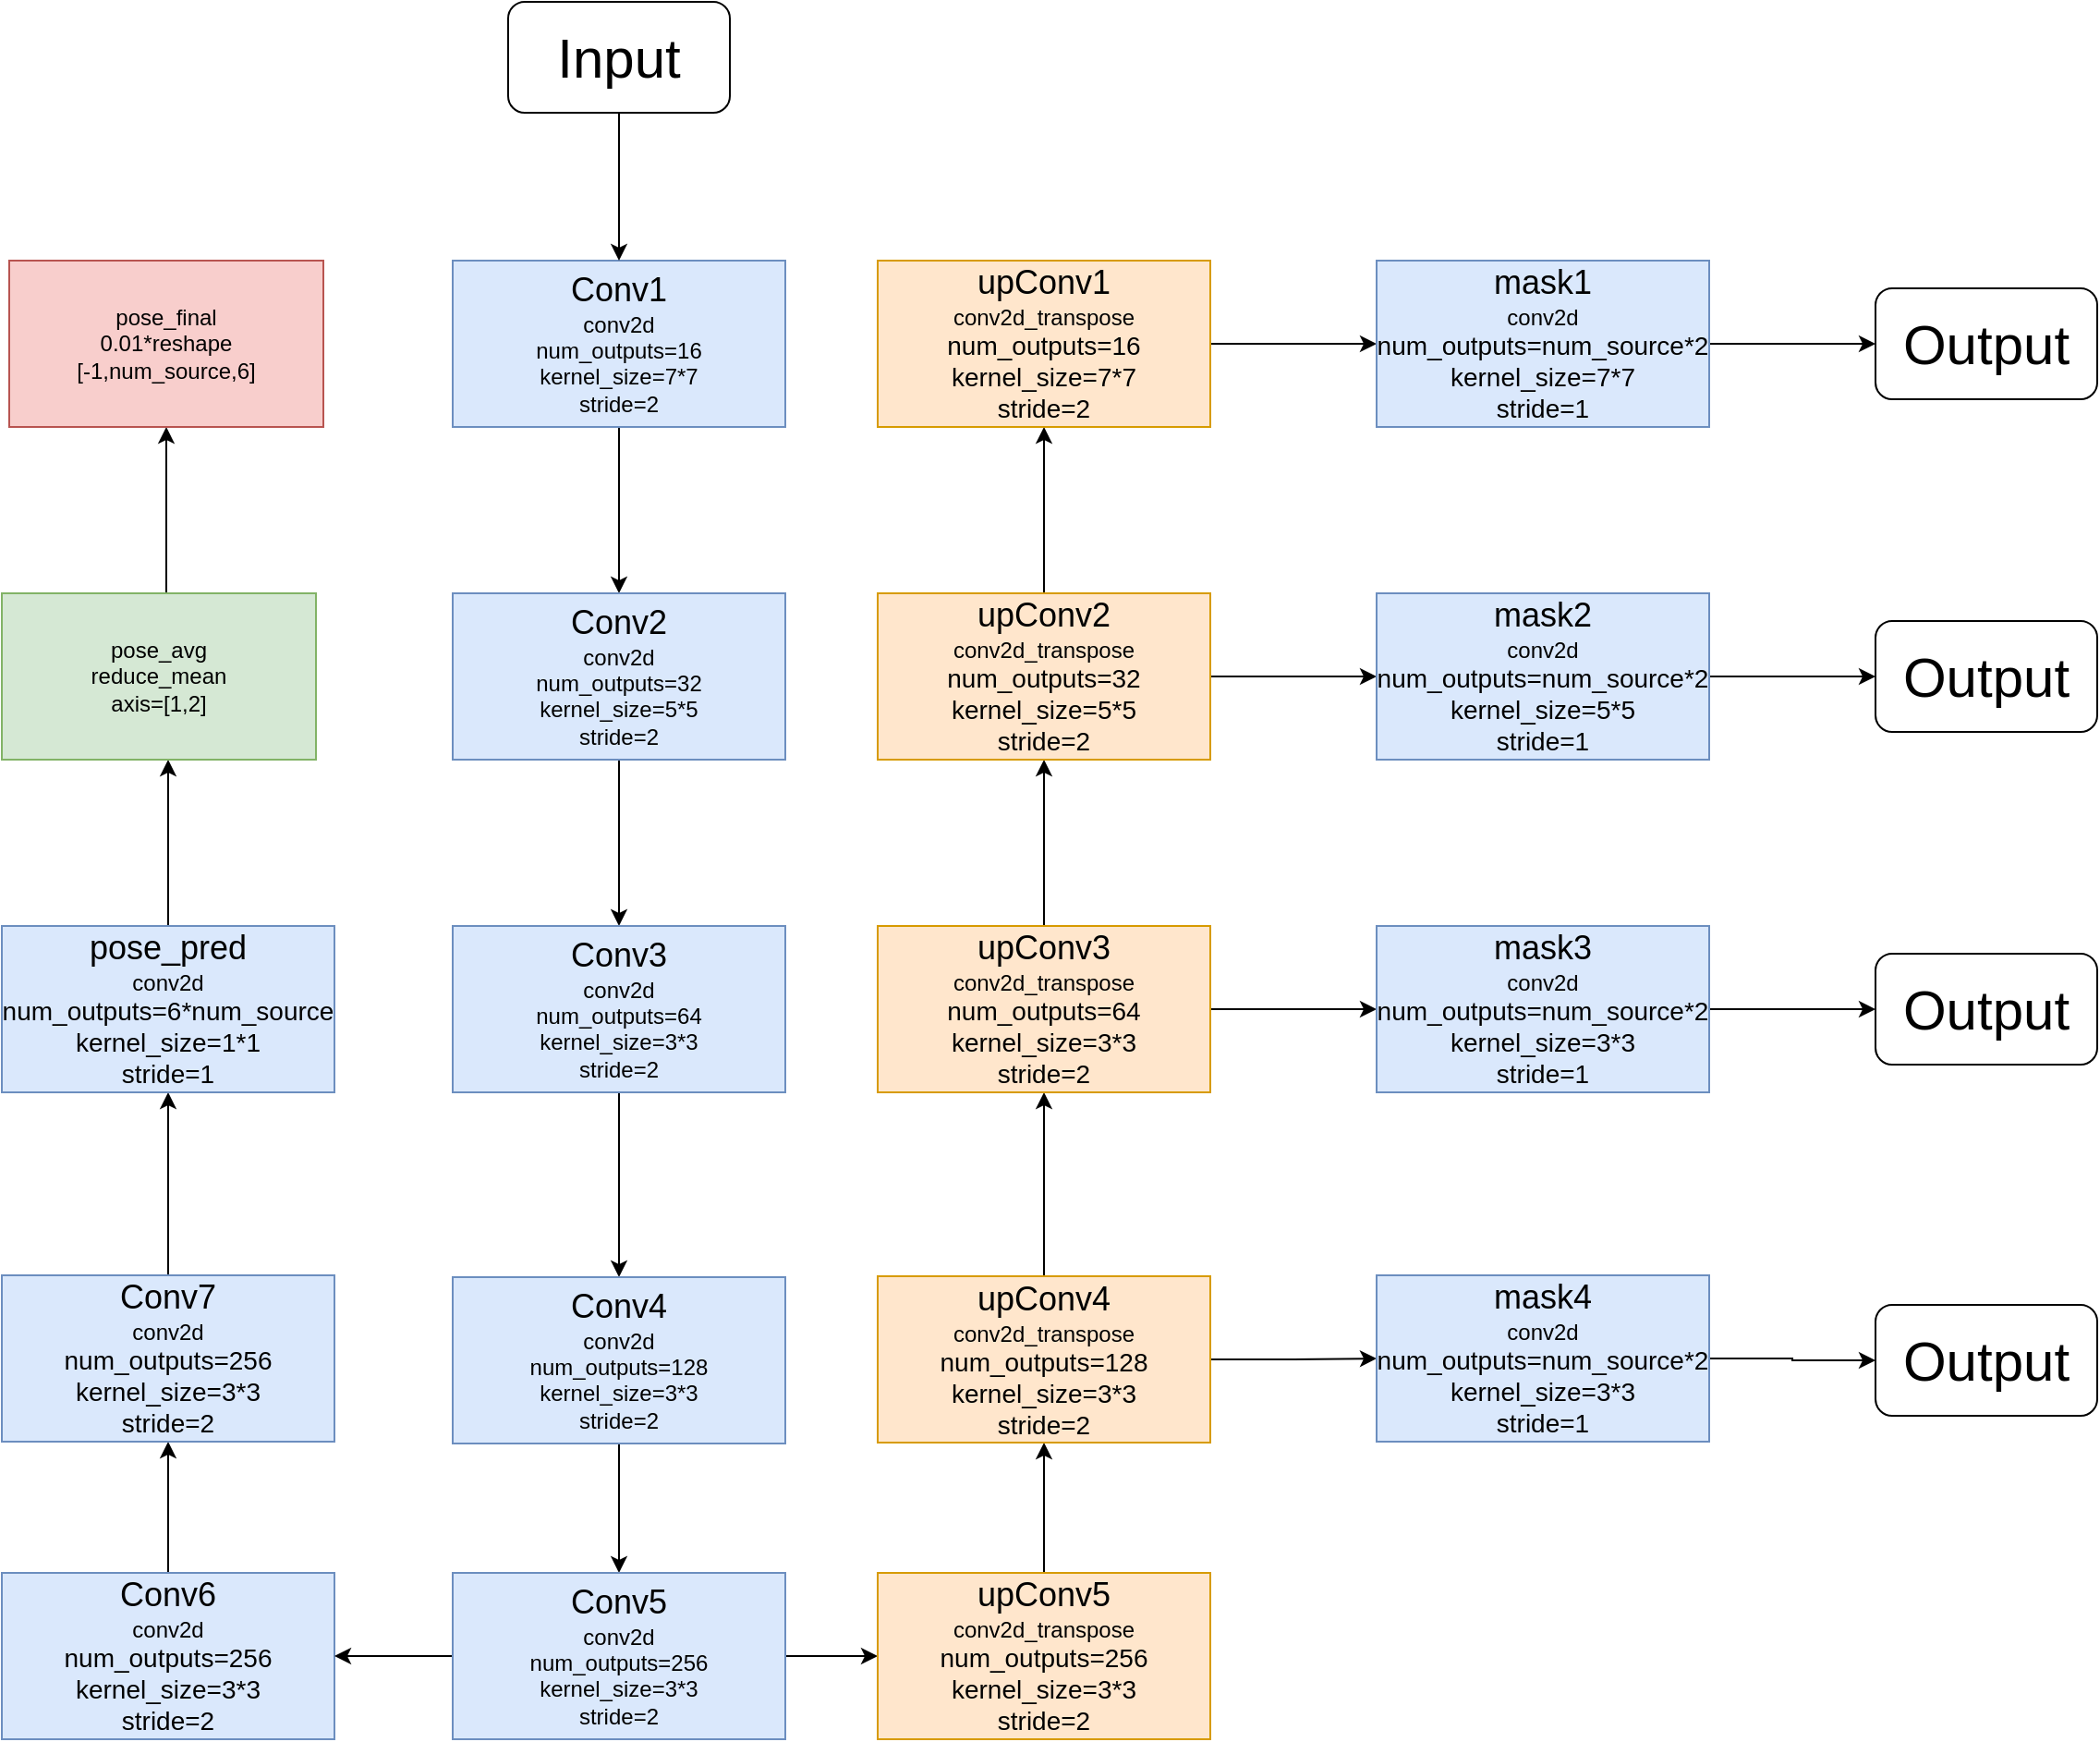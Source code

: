 <mxfile version="12.9.3" type="device" pages="2"><diagram id="puUhNthklXJfPQBe8__4" name="Pose-exp-Net"><mxGraphModel dx="2715" dy="2802" grid="1" gridSize="10" guides="1" tooltips="1" connect="1" arrows="1" fold="1" page="1" pageScale="1" pageWidth="827" pageHeight="1169" math="0" shadow="0"><root><mxCell id="0"/><mxCell id="1" parent="0"/><mxCell id="D9kZu55myb3uED210vxy-8" style="edgeStyle=orthogonalEdgeStyle;rounded=0;orthogonalLoop=1;jettySize=auto;html=1;" parent="1" source="D9kZu55myb3uED210vxy-1" target="D9kZu55myb3uED210vxy-3" edge="1"><mxGeometry relative="1" as="geometry"/></mxCell><mxCell id="D9kZu55myb3uED210vxy-1" value="&lt;font style=&quot;font-size: 18px&quot;&gt;Conv1&lt;br&gt;&lt;/font&gt;conv2d&lt;br&gt;&lt;font&gt;num_outputs=16&lt;br&gt;kernel_size=7*7&lt;br&gt;stride=2&lt;/font&gt;&lt;br&gt;" style="rounded=0;whiteSpace=wrap;html=1;fillColor=#dae8fc;strokeColor=#6c8ebf;" parent="1" vertex="1"><mxGeometry x="484" y="-915" width="180" height="90" as="geometry"/></mxCell><mxCell id="D9kZu55myb3uED210vxy-13" style="edgeStyle=orthogonalEdgeStyle;rounded=0;orthogonalLoop=1;jettySize=auto;html=1;" parent="1" source="D9kZu55myb3uED210vxy-2" target="D9kZu55myb3uED210vxy-7" edge="1"><mxGeometry relative="1" as="geometry"/></mxCell><mxCell id="D9kZu55myb3uED210vxy-2" value="&lt;font style=&quot;font-size: 18px&quot;&gt;Conv6&lt;br&gt;&lt;/font&gt;conv2d&lt;br&gt;&lt;font style=&quot;font-size: 14px&quot;&gt;num_outputs=256&lt;br&gt;kernel_size=3*3&lt;br&gt;stride=2&lt;/font&gt;&lt;br&gt;" style="rounded=0;whiteSpace=wrap;html=1;fillColor=#dae8fc;strokeColor=#6c8ebf;" parent="1" vertex="1"><mxGeometry x="240" y="-205" width="180" height="90" as="geometry"/></mxCell><mxCell id="D9kZu55myb3uED210vxy-9" style="edgeStyle=orthogonalEdgeStyle;rounded=0;orthogonalLoop=1;jettySize=auto;html=1;" parent="1" source="D9kZu55myb3uED210vxy-3" target="D9kZu55myb3uED210vxy-4" edge="1"><mxGeometry relative="1" as="geometry"/></mxCell><mxCell id="D9kZu55myb3uED210vxy-3" value="&lt;font style=&quot;font-size: 18px&quot;&gt;Conv2&lt;br&gt;&lt;/font&gt;conv2d&lt;br&gt;&lt;font&gt;num_outputs=32&lt;br&gt;kernel_size=5*5&lt;br&gt;stride=2&lt;/font&gt;&lt;br&gt;" style="rounded=0;whiteSpace=wrap;html=1;fillColor=#dae8fc;strokeColor=#6c8ebf;" parent="1" vertex="1"><mxGeometry x="484" y="-735" width="180" height="90" as="geometry"/></mxCell><mxCell id="D9kZu55myb3uED210vxy-10" style="edgeStyle=orthogonalEdgeStyle;rounded=0;orthogonalLoop=1;jettySize=auto;html=1;" parent="1" source="D9kZu55myb3uED210vxy-4" target="D9kZu55myb3uED210vxy-5" edge="1"><mxGeometry relative="1" as="geometry"/></mxCell><mxCell id="D9kZu55myb3uED210vxy-4" value="&lt;font style=&quot;font-size: 18px&quot;&gt;Conv3&lt;br&gt;&lt;/font&gt;conv2d&lt;br&gt;&lt;font&gt;num_outputs=64&lt;br&gt;kernel_size=3*3&lt;br&gt;stride=2&lt;/font&gt;&lt;br&gt;" style="rounded=0;whiteSpace=wrap;html=1;fillColor=#dae8fc;strokeColor=#6c8ebf;" parent="1" vertex="1"><mxGeometry x="484" y="-555" width="180" height="90" as="geometry"/></mxCell><mxCell id="D9kZu55myb3uED210vxy-11" style="edgeStyle=orthogonalEdgeStyle;rounded=0;orthogonalLoop=1;jettySize=auto;html=1;" parent="1" source="D9kZu55myb3uED210vxy-5" target="D9kZu55myb3uED210vxy-6" edge="1"><mxGeometry relative="1" as="geometry"/></mxCell><mxCell id="D9kZu55myb3uED210vxy-5" value="&lt;font style=&quot;font-size: 18px&quot;&gt;Conv4&lt;br&gt;&lt;/font&gt;conv2d&lt;br&gt;&lt;font&gt;num_outputs=128&lt;br&gt;kernel_size=3*3&lt;br&gt;stride=2&lt;/font&gt;&lt;br&gt;" style="rounded=0;whiteSpace=wrap;html=1;fillColor=#dae8fc;strokeColor=#6c8ebf;" parent="1" vertex="1"><mxGeometry x="484" y="-365" width="180" height="90" as="geometry"/></mxCell><mxCell id="D9kZu55myb3uED210vxy-12" style="edgeStyle=orthogonalEdgeStyle;rounded=0;orthogonalLoop=1;jettySize=auto;html=1;" parent="1" source="D9kZu55myb3uED210vxy-6" target="D9kZu55myb3uED210vxy-2" edge="1"><mxGeometry relative="1" as="geometry"/></mxCell><mxCell id="D9kZu55myb3uED210vxy-24" style="edgeStyle=orthogonalEdgeStyle;rounded=0;orthogonalLoop=1;jettySize=auto;html=1;" parent="1" source="D9kZu55myb3uED210vxy-6" target="D9kZu55myb3uED210vxy-23" edge="1"><mxGeometry relative="1" as="geometry"/></mxCell><mxCell id="D9kZu55myb3uED210vxy-6" value="&lt;font style=&quot;font-size: 18px&quot;&gt;Conv5&lt;br&gt;&lt;/font&gt;conv2d&lt;br&gt;&lt;font&gt;num_outputs=256&lt;br&gt;kernel_size=3*3&lt;br&gt;stride=2&lt;/font&gt;&lt;br&gt;" style="rounded=0;whiteSpace=wrap;html=1;fillColor=#dae8fc;strokeColor=#6c8ebf;" parent="1" vertex="1"><mxGeometry x="484" y="-205" width="180" height="90" as="geometry"/></mxCell><mxCell id="D9kZu55myb3uED210vxy-18" style="edgeStyle=orthogonalEdgeStyle;rounded=0;orthogonalLoop=1;jettySize=auto;html=1;" parent="1" source="D9kZu55myb3uED210vxy-7" target="D9kZu55myb3uED210vxy-17" edge="1"><mxGeometry relative="1" as="geometry"/></mxCell><mxCell id="D9kZu55myb3uED210vxy-7" value="&lt;font style=&quot;font-size: 18px&quot;&gt;Conv7&lt;br&gt;&lt;/font&gt;conv2d&lt;br&gt;&lt;font style=&quot;font-size: 14px&quot;&gt;num_outputs=256&lt;br&gt;kernel_size=3*3&lt;br&gt;stride=2&lt;/font&gt;&lt;br&gt;" style="rounded=0;whiteSpace=wrap;html=1;fillColor=#dae8fc;strokeColor=#6c8ebf;" parent="1" vertex="1"><mxGeometry x="240" y="-366" width="180" height="90" as="geometry"/></mxCell><mxCell id="D9kZu55myb3uED210vxy-20" style="edgeStyle=orthogonalEdgeStyle;rounded=0;orthogonalLoop=1;jettySize=auto;html=1;" parent="1" source="D9kZu55myb3uED210vxy-17" target="D9kZu55myb3uED210vxy-19" edge="1"><mxGeometry relative="1" as="geometry"><Array as="points"><mxPoint x="330" y="-625"/><mxPoint x="330" y="-625"/></Array></mxGeometry></mxCell><mxCell id="D9kZu55myb3uED210vxy-17" value="&lt;span&gt;&lt;font style=&quot;font-size: 18px&quot;&gt;pose_pred&lt;/font&gt;&lt;br&gt;&lt;/span&gt;conv2d&lt;br&gt;&lt;font style=&quot;font-size: 14px&quot;&gt;num_outputs=6*num_source&lt;br&gt;kernel_size=1*1&lt;br&gt;stride=1&lt;/font&gt;&lt;br&gt;" style="rounded=0;whiteSpace=wrap;html=1;fillColor=#dae8fc;strokeColor=#6c8ebf;" parent="1" vertex="1"><mxGeometry x="240" y="-555" width="180" height="90" as="geometry"/></mxCell><mxCell id="D9kZu55myb3uED210vxy-41" style="edgeStyle=orthogonalEdgeStyle;rounded=0;orthogonalLoop=1;jettySize=auto;html=1;" parent="1" source="D9kZu55myb3uED210vxy-19" target="D9kZu55myb3uED210vxy-22" edge="1"><mxGeometry relative="1" as="geometry"><Array as="points"><mxPoint x="329" y="-765"/><mxPoint x="329" y="-765"/></Array></mxGeometry></mxCell><mxCell id="D9kZu55myb3uED210vxy-19" value="pose_avg&lt;br&gt;reduce_mean&lt;br&gt;axis=[1,2]&lt;br&gt;" style="rounded=0;whiteSpace=wrap;html=1;fillColor=#d5e8d4;strokeColor=#82b366;" parent="1" vertex="1"><mxGeometry x="240" y="-735" width="170" height="90" as="geometry"/></mxCell><mxCell id="D9kZu55myb3uED210vxy-22" value="pose_final&lt;br&gt;0.01*reshape&lt;br&gt;[-1,num_source,6]&lt;br&gt;" style="rounded=0;whiteSpace=wrap;html=1;fillColor=#f8cecc;strokeColor=#b85450;" parent="1" vertex="1"><mxGeometry x="244" y="-915" width="170" height="90" as="geometry"/></mxCell><mxCell id="D9kZu55myb3uED210vxy-26" style="edgeStyle=orthogonalEdgeStyle;rounded=0;orthogonalLoop=1;jettySize=auto;html=1;" parent="1" source="D9kZu55myb3uED210vxy-23" target="D9kZu55myb3uED210vxy-25" edge="1"><mxGeometry relative="1" as="geometry"/></mxCell><mxCell id="D9kZu55myb3uED210vxy-23" value="&lt;font style=&quot;font-size: 18px&quot;&gt;upConv5&lt;br&gt;&lt;/font&gt;conv2d_transpose&lt;br&gt;&lt;font style=&quot;font-size: 14px&quot;&gt;num_outputs=256&lt;br&gt;kernel_size=3*3&lt;br&gt;stride=2&lt;/font&gt;&lt;br&gt;" style="rounded=0;whiteSpace=wrap;html=1;fillColor=#ffe6cc;strokeColor=#d79b00;" parent="1" vertex="1"><mxGeometry x="714" y="-205" width="180" height="90" as="geometry"/></mxCell><mxCell id="D9kZu55myb3uED210vxy-30" style="edgeStyle=orthogonalEdgeStyle;rounded=0;orthogonalLoop=1;jettySize=auto;html=1;" parent="1" source="D9kZu55myb3uED210vxy-25" target="D9kZu55myb3uED210vxy-27" edge="1"><mxGeometry relative="1" as="geometry"/></mxCell><mxCell id="D9kZu55myb3uED210vxy-35" style="edgeStyle=orthogonalEdgeStyle;rounded=0;orthogonalLoop=1;jettySize=auto;html=1;" parent="1" source="D9kZu55myb3uED210vxy-25" target="D9kZu55myb3uED210vxy-33" edge="1"><mxGeometry relative="1" as="geometry"/></mxCell><mxCell id="D9kZu55myb3uED210vxy-25" value="&lt;font style=&quot;font-size: 18px&quot;&gt;upConv4&lt;br&gt;&lt;/font&gt;conv2d_transpose&lt;br&gt;&lt;font style=&quot;font-size: 14px&quot;&gt;num_outputs=128&lt;br&gt;kernel_size=3*3&lt;br&gt;stride=2&lt;/font&gt;&lt;br&gt;" style="rounded=0;whiteSpace=wrap;html=1;fillColor=#ffe6cc;strokeColor=#d79b00;" parent="1" vertex="1"><mxGeometry x="714" y="-365.5" width="180" height="90" as="geometry"/></mxCell><mxCell id="D9kZu55myb3uED210vxy-31" style="edgeStyle=orthogonalEdgeStyle;rounded=0;orthogonalLoop=1;jettySize=auto;html=1;" parent="1" source="D9kZu55myb3uED210vxy-27" target="D9kZu55myb3uED210vxy-28" edge="1"><mxGeometry relative="1" as="geometry"/></mxCell><mxCell id="D9kZu55myb3uED210vxy-36" style="edgeStyle=orthogonalEdgeStyle;rounded=0;orthogonalLoop=1;jettySize=auto;html=1;" parent="1" source="D9kZu55myb3uED210vxy-27" target="D9kZu55myb3uED210vxy-34" edge="1"><mxGeometry relative="1" as="geometry"/></mxCell><mxCell id="D9kZu55myb3uED210vxy-27" value="&lt;font style=&quot;font-size: 18px&quot;&gt;upConv3&lt;br&gt;&lt;/font&gt;conv2d_transpose&lt;br&gt;&lt;font style=&quot;font-size: 14px&quot;&gt;num_outputs=64&lt;br&gt;kernel_size=3*3&lt;br&gt;stride=2&lt;/font&gt;&lt;br&gt;" style="rounded=0;whiteSpace=wrap;html=1;fillColor=#ffe6cc;strokeColor=#d79b00;" parent="1" vertex="1"><mxGeometry x="714" y="-555" width="180" height="90" as="geometry"/></mxCell><mxCell id="D9kZu55myb3uED210vxy-32" style="edgeStyle=orthogonalEdgeStyle;rounded=0;orthogonalLoop=1;jettySize=auto;html=1;" parent="1" source="D9kZu55myb3uED210vxy-28" target="D9kZu55myb3uED210vxy-29" edge="1"><mxGeometry relative="1" as="geometry"/></mxCell><mxCell id="D9kZu55myb3uED210vxy-38" style="edgeStyle=orthogonalEdgeStyle;rounded=0;orthogonalLoop=1;jettySize=auto;html=1;" parent="1" source="D9kZu55myb3uED210vxy-28" target="D9kZu55myb3uED210vxy-37" edge="1"><mxGeometry relative="1" as="geometry"/></mxCell><mxCell id="D9kZu55myb3uED210vxy-28" value="&lt;font style=&quot;font-size: 18px&quot;&gt;upConv2&lt;br&gt;&lt;/font&gt;conv2d_transpose&lt;br&gt;&lt;font style=&quot;font-size: 14px&quot;&gt;num_outputs=32&lt;br&gt;kernel_size=5*5&lt;br&gt;stride=2&lt;/font&gt;&lt;br&gt;" style="rounded=0;whiteSpace=wrap;html=1;fillColor=#ffe6cc;strokeColor=#d79b00;" parent="1" vertex="1"><mxGeometry x="714" y="-735" width="180" height="90" as="geometry"/></mxCell><mxCell id="D9kZu55myb3uED210vxy-40" style="edgeStyle=orthogonalEdgeStyle;rounded=0;orthogonalLoop=1;jettySize=auto;html=1;" parent="1" source="D9kZu55myb3uED210vxy-29" target="D9kZu55myb3uED210vxy-39" edge="1"><mxGeometry relative="1" as="geometry"/></mxCell><mxCell id="D9kZu55myb3uED210vxy-29" value="&lt;font style=&quot;font-size: 18px&quot;&gt;upConv1&lt;br&gt;&lt;/font&gt;conv2d_transpose&lt;br&gt;&lt;font style=&quot;font-size: 14px&quot;&gt;num_outputs=16&lt;br&gt;kernel_size=7*7&lt;br&gt;stride=2&lt;/font&gt;&lt;br&gt;" style="rounded=0;whiteSpace=wrap;html=1;fillColor=#ffe6cc;strokeColor=#d79b00;" parent="1" vertex="1"><mxGeometry x="714" y="-915" width="180" height="90" as="geometry"/></mxCell><mxCell id="dnJsZTDCTY7Xg61M873h-11" style="edgeStyle=orthogonalEdgeStyle;rounded=0;orthogonalLoop=1;jettySize=auto;html=1;" parent="1" source="D9kZu55myb3uED210vxy-33" target="dnJsZTDCTY7Xg61M873h-7" edge="1"><mxGeometry relative="1" as="geometry"/></mxCell><mxCell id="D9kZu55myb3uED210vxy-33" value="&lt;font style=&quot;font-size: 18px&quot;&gt;mask4&lt;br&gt;&lt;/font&gt;conv2d&lt;br&gt;&lt;font style=&quot;font-size: 14px&quot;&gt;num_outputs=num_source*2&lt;br&gt;kernel_size=3*3&lt;br&gt;stride=1&lt;/font&gt;&lt;br&gt;" style="rounded=0;whiteSpace=wrap;html=1;fillColor=#dae8fc;strokeColor=#6c8ebf;" parent="1" vertex="1"><mxGeometry x="984" y="-366" width="180" height="90" as="geometry"/></mxCell><mxCell id="dnJsZTDCTY7Xg61M873h-10" style="edgeStyle=orthogonalEdgeStyle;rounded=0;orthogonalLoop=1;jettySize=auto;html=1;" parent="1" source="D9kZu55myb3uED210vxy-34" target="dnJsZTDCTY7Xg61M873h-6" edge="1"><mxGeometry relative="1" as="geometry"/></mxCell><mxCell id="D9kZu55myb3uED210vxy-34" value="&lt;font style=&quot;font-size: 18px&quot;&gt;mask3&lt;br&gt;&lt;/font&gt;conv2d&lt;br&gt;&lt;font style=&quot;font-size: 14px&quot;&gt;num_outputs=num_source*2&lt;br&gt;kernel_size=3*3&lt;br&gt;stride=1&lt;/font&gt;&lt;br&gt;" style="rounded=0;whiteSpace=wrap;html=1;fillColor=#dae8fc;strokeColor=#6c8ebf;" parent="1" vertex="1"><mxGeometry x="984" y="-555" width="180" height="90" as="geometry"/></mxCell><mxCell id="dnJsZTDCTY7Xg61M873h-9" style="edgeStyle=orthogonalEdgeStyle;rounded=0;orthogonalLoop=1;jettySize=auto;html=1;" parent="1" source="D9kZu55myb3uED210vxy-37" target="dnJsZTDCTY7Xg61M873h-5" edge="1"><mxGeometry relative="1" as="geometry"/></mxCell><mxCell id="D9kZu55myb3uED210vxy-37" value="&lt;font style=&quot;font-size: 18px&quot;&gt;mask2&lt;br&gt;&lt;/font&gt;conv2d&lt;br&gt;&lt;font style=&quot;font-size: 14px&quot;&gt;num_outputs=num_source*2&lt;br&gt;kernel_size=5*5&lt;br&gt;stride=1&lt;/font&gt;&lt;br&gt;" style="rounded=0;whiteSpace=wrap;html=1;fillColor=#dae8fc;strokeColor=#6c8ebf;" parent="1" vertex="1"><mxGeometry x="984" y="-735" width="180" height="90" as="geometry"/></mxCell><mxCell id="dnJsZTDCTY7Xg61M873h-8" style="edgeStyle=orthogonalEdgeStyle;rounded=0;orthogonalLoop=1;jettySize=auto;html=1;" parent="1" source="D9kZu55myb3uED210vxy-39" target="dnJsZTDCTY7Xg61M873h-4" edge="1"><mxGeometry relative="1" as="geometry"/></mxCell><mxCell id="D9kZu55myb3uED210vxy-39" value="&lt;font style=&quot;font-size: 18px&quot;&gt;mask1&lt;br&gt;&lt;/font&gt;conv2d&lt;br&gt;&lt;font style=&quot;font-size: 14px&quot;&gt;num_outputs=num_source*2&lt;br&gt;kernel_size=7*7&lt;br&gt;stride=1&lt;/font&gt;&lt;br&gt;" style="rounded=0;whiteSpace=wrap;html=1;fillColor=#dae8fc;strokeColor=#6c8ebf;" parent="1" vertex="1"><mxGeometry x="984" y="-915" width="180" height="90" as="geometry"/></mxCell><mxCell id="dnJsZTDCTY7Xg61M873h-3" style="edgeStyle=orthogonalEdgeStyle;rounded=0;orthogonalLoop=1;jettySize=auto;html=1;" parent="1" source="dnJsZTDCTY7Xg61M873h-2" target="D9kZu55myb3uED210vxy-1" edge="1"><mxGeometry relative="1" as="geometry"/></mxCell><mxCell id="dnJsZTDCTY7Xg61M873h-2" value="&lt;font style=&quot;font-size: 30px&quot;&gt;Input&lt;/font&gt;" style="rounded=1;whiteSpace=wrap;html=1;" parent="1" vertex="1"><mxGeometry x="514" y="-1055" width="120" height="60" as="geometry"/></mxCell><mxCell id="dnJsZTDCTY7Xg61M873h-4" value="&lt;font style=&quot;font-size: 30px&quot;&gt;Output&lt;/font&gt;" style="rounded=1;whiteSpace=wrap;html=1;" parent="1" vertex="1"><mxGeometry x="1254" y="-900" width="120" height="60" as="geometry"/></mxCell><mxCell id="dnJsZTDCTY7Xg61M873h-5" value="&lt;font style=&quot;font-size: 30px&quot;&gt;Output&lt;/font&gt;" style="rounded=1;whiteSpace=wrap;html=1;" parent="1" vertex="1"><mxGeometry x="1254" y="-720" width="120" height="60" as="geometry"/></mxCell><mxCell id="dnJsZTDCTY7Xg61M873h-6" value="&lt;font style=&quot;font-size: 30px&quot;&gt;Output&lt;/font&gt;" style="rounded=1;whiteSpace=wrap;html=1;" parent="1" vertex="1"><mxGeometry x="1254" y="-540" width="120" height="60" as="geometry"/></mxCell><mxCell id="dnJsZTDCTY7Xg61M873h-7" value="&lt;font style=&quot;font-size: 30px&quot;&gt;Output&lt;/font&gt;" style="rounded=1;whiteSpace=wrap;html=1;" parent="1" vertex="1"><mxGeometry x="1254" y="-350" width="120" height="60" as="geometry"/></mxCell></root></mxGraphModel></diagram><diagram id="WLG6O1KmBAdxSbwfH7aC" name="Disp-Net"><mxGraphModel dx="5567" dy="2740" grid="1" gridSize="10" guides="1" tooltips="1" connect="1" arrows="1" fold="1" page="1" pageScale="1" pageWidth="827" pageHeight="1169" math="0" shadow="0"><root><mxCell id="XKLsejXyIabYfORpGhRJ-0"/><mxCell id="XKLsejXyIabYfORpGhRJ-1" parent="XKLsejXyIabYfORpGhRJ-0"/><mxCell id="XKLsejXyIabYfORpGhRJ-2" style="edgeStyle=orthogonalEdgeStyle;rounded=0;orthogonalLoop=1;jettySize=auto;html=1;" parent="XKLsejXyIabYfORpGhRJ-1" source="XKLsejXyIabYfORpGhRJ-3" target="XKLsejXyIabYfORpGhRJ-6" edge="1"><mxGeometry relative="1" as="geometry"/></mxCell><mxCell id="XKLsejXyIabYfORpGhRJ-3" value="&lt;font style=&quot;font-size: 18px&quot;&gt;Conv1&lt;br&gt;&lt;/font&gt;conv2d&lt;br&gt;&lt;font style=&quot;font-size: 14px&quot;&gt;num_outputs=32&lt;br&gt;kernel_size=7*7&lt;br&gt;stride=2&lt;/font&gt;&lt;br&gt;" style="rounded=0;whiteSpace=wrap;html=1;fillColor=#dae8fc;strokeColor=#6c8ebf;" parent="XKLsejXyIabYfORpGhRJ-1" vertex="1"><mxGeometry x="-560" y="380" width="180" height="90" as="geometry"/></mxCell><mxCell id="XKLsejXyIabYfORpGhRJ-4" style="edgeStyle=orthogonalEdgeStyle;rounded=0;orthogonalLoop=1;jettySize=auto;html=1;" parent="XKLsejXyIabYfORpGhRJ-1" source="XKLsejXyIabYfORpGhRJ-6" target="XKLsejXyIabYfORpGhRJ-8" edge="1"><mxGeometry relative="1" as="geometry"/></mxCell><mxCell id="XKLsejXyIabYfORpGhRJ-5" style="edgeStyle=orthogonalEdgeStyle;rounded=0;orthogonalLoop=1;jettySize=auto;html=1;" parent="XKLsejXyIabYfORpGhRJ-1" source="XKLsejXyIabYfORpGhRJ-6" target="XKLsejXyIabYfORpGhRJ-77" edge="1"><mxGeometry relative="1" as="geometry"><mxPoint x="448" y="1620" as="targetPoint"/><Array as="points"><mxPoint x="-282" y="561"/><mxPoint x="-282" y="561"/></Array></mxGeometry></mxCell><mxCell id="XKLsejXyIabYfORpGhRJ-6" value="&lt;font style=&quot;font-size: 18px&quot;&gt;Conv1b&lt;br&gt;&lt;/font&gt;conv2d&lt;br&gt;&lt;font style=&quot;font-size: 14px&quot;&gt;num_outputs=32&lt;br&gt;kernel_size=7*7&lt;br&gt;stride=1&lt;/font&gt;&lt;br&gt;" style="rounded=0;whiteSpace=wrap;html=1;fillColor=#dae8fc;strokeColor=#6c8ebf;" parent="XKLsejXyIabYfORpGhRJ-1" vertex="1"><mxGeometry x="-560" y="516" width="180" height="90" as="geometry"/></mxCell><mxCell id="XKLsejXyIabYfORpGhRJ-7" style="edgeStyle=orthogonalEdgeStyle;rounded=0;orthogonalLoop=1;jettySize=auto;html=1;" parent="XKLsejXyIabYfORpGhRJ-1" source="XKLsejXyIabYfORpGhRJ-8" target="XKLsejXyIabYfORpGhRJ-11" edge="1"><mxGeometry relative="1" as="geometry"/></mxCell><mxCell id="XKLsejXyIabYfORpGhRJ-8" value="&lt;font style=&quot;font-size: 18px&quot;&gt;Conv2&lt;br&gt;&lt;/font&gt;conv2d&lt;br&gt;&lt;font style=&quot;font-size: 14px&quot;&gt;num_outputs=64&lt;br&gt;kernel_size=5*5&lt;br&gt;stride=2&lt;/font&gt;&lt;br&gt;" style="rounded=0;whiteSpace=wrap;html=1;fillColor=#dae8fc;strokeColor=#6c8ebf;" parent="XKLsejXyIabYfORpGhRJ-1" vertex="1"><mxGeometry x="-560" y="670" width="180" height="90" as="geometry"/></mxCell><mxCell id="XKLsejXyIabYfORpGhRJ-9" style="edgeStyle=orthogonalEdgeStyle;rounded=0;orthogonalLoop=1;jettySize=auto;html=1;" parent="XKLsejXyIabYfORpGhRJ-1" source="XKLsejXyIabYfORpGhRJ-11" target="XKLsejXyIabYfORpGhRJ-13" edge="1"><mxGeometry relative="1" as="geometry"/></mxCell><mxCell id="XKLsejXyIabYfORpGhRJ-10" style="edgeStyle=orthogonalEdgeStyle;rounded=0;orthogonalLoop=1;jettySize=auto;html=1;" parent="XKLsejXyIabYfORpGhRJ-1" source="XKLsejXyIabYfORpGhRJ-11" target="XKLsejXyIabYfORpGhRJ-70" edge="1"><mxGeometry relative="1" as="geometry"><mxPoint x="859" y="1210" as="targetPoint"/><Array as="points"><mxPoint x="-262" y="854"/><mxPoint x="-262" y="854"/></Array></mxGeometry></mxCell><mxCell id="XKLsejXyIabYfORpGhRJ-11" value="&lt;font style=&quot;font-size: 18px&quot;&gt;Conv2b&lt;br&gt;&lt;/font&gt;conv2d&lt;br&gt;&lt;font style=&quot;font-size: 14px&quot;&gt;num_outputs=64&lt;br&gt;kernel_size=5*5&lt;br&gt;stride=1&lt;/font&gt;&lt;br&gt;" style="rounded=0;whiteSpace=wrap;html=1;fillColor=#dae8fc;strokeColor=#6c8ebf;" parent="XKLsejXyIabYfORpGhRJ-1" vertex="1"><mxGeometry x="-560" y="809" width="180" height="90" as="geometry"/></mxCell><mxCell id="XKLsejXyIabYfORpGhRJ-12" style="edgeStyle=orthogonalEdgeStyle;rounded=0;orthogonalLoop=1;jettySize=auto;html=1;" parent="XKLsejXyIabYfORpGhRJ-1" source="XKLsejXyIabYfORpGhRJ-13" target="XKLsejXyIabYfORpGhRJ-16" edge="1"><mxGeometry relative="1" as="geometry"/></mxCell><mxCell id="XKLsejXyIabYfORpGhRJ-13" value="&lt;font style=&quot;font-size: 18px&quot;&gt;Conv3&lt;br&gt;&lt;/font&gt;conv2d&lt;br&gt;&lt;font style=&quot;font-size: 14px&quot;&gt;num_outputs=128&lt;br&gt;kernel_size=3*3&lt;br&gt;stride=2&lt;/font&gt;&lt;br&gt;" style="rounded=0;whiteSpace=wrap;html=1;fillColor=#dae8fc;strokeColor=#6c8ebf;" parent="XKLsejXyIabYfORpGhRJ-1" vertex="1"><mxGeometry x="-560" y="934.5" width="180" height="90" as="geometry"/></mxCell><mxCell id="XKLsejXyIabYfORpGhRJ-14" style="edgeStyle=orthogonalEdgeStyle;rounded=0;orthogonalLoop=1;jettySize=auto;html=1;" parent="XKLsejXyIabYfORpGhRJ-1" source="XKLsejXyIabYfORpGhRJ-16" target="XKLsejXyIabYfORpGhRJ-18" edge="1"><mxGeometry relative="1" as="geometry"><Array as="points"><mxPoint x="-430" y="1210"/><mxPoint x="-430" y="1210"/></Array></mxGeometry></mxCell><mxCell id="XKLsejXyIabYfORpGhRJ-15" style="edgeStyle=orthogonalEdgeStyle;rounded=0;orthogonalLoop=1;jettySize=auto;html=1;" parent="XKLsejXyIabYfORpGhRJ-1" source="XKLsejXyIabYfORpGhRJ-16" target="XKLsejXyIabYfORpGhRJ-63" edge="1"><mxGeometry relative="1" as="geometry"><Array as="points"><mxPoint x="-172" y="1105"/><mxPoint x="-172" y="1105"/></Array></mxGeometry></mxCell><mxCell id="XKLsejXyIabYfORpGhRJ-16" value="&lt;font style=&quot;font-size: 18px&quot;&gt;Conv3b&lt;br&gt;&lt;/font&gt;conv2d&lt;br&gt;&lt;font style=&quot;font-size: 14px&quot;&gt;num_outputs=128&lt;br&gt;kernel_size=3*3&lt;br&gt;stride=1&lt;/font&gt;&lt;br&gt;" style="rounded=0;whiteSpace=wrap;html=1;fillColor=#dae8fc;strokeColor=#6c8ebf;" parent="XKLsejXyIabYfORpGhRJ-1" vertex="1"><mxGeometry x="-560" y="1060" width="180" height="90" as="geometry"/></mxCell><mxCell id="XKLsejXyIabYfORpGhRJ-17" style="edgeStyle=orthogonalEdgeStyle;rounded=0;orthogonalLoop=1;jettySize=auto;html=1;" parent="XKLsejXyIabYfORpGhRJ-1" source="XKLsejXyIabYfORpGhRJ-18" target="XKLsejXyIabYfORpGhRJ-21" edge="1"><mxGeometry relative="1" as="geometry"><Array as="points"><mxPoint x="-440" y="1240"/><mxPoint x="-440" y="1389.5"/></Array></mxGeometry></mxCell><mxCell id="XKLsejXyIabYfORpGhRJ-18" value="&lt;font style=&quot;font-size: 18px&quot;&gt;Conv4&lt;br&gt;&lt;/font&gt;conv2d&lt;br&gt;&lt;font style=&quot;font-size: 14px&quot;&gt;num_outputs=256&lt;br&gt;kernel_size=3*3&lt;br&gt;stride=2&lt;/font&gt;&lt;br&gt;" style="rounded=0;whiteSpace=wrap;html=1;fillColor=#dae8fc;strokeColor=#6c8ebf;" parent="XKLsejXyIabYfORpGhRJ-1" vertex="1"><mxGeometry x="-560" y="1195" width="180" height="90" as="geometry"/></mxCell><mxCell id="XKLsejXyIabYfORpGhRJ-19" style="edgeStyle=orthogonalEdgeStyle;rounded=0;orthogonalLoop=1;jettySize=auto;html=1;" parent="XKLsejXyIabYfORpGhRJ-1" source="XKLsejXyIabYfORpGhRJ-21" target="XKLsejXyIabYfORpGhRJ-23" edge="1"><mxGeometry relative="1" as="geometry"/></mxCell><mxCell id="XKLsejXyIabYfORpGhRJ-20" style="edgeStyle=orthogonalEdgeStyle;rounded=0;orthogonalLoop=1;jettySize=auto;html=1;" parent="XKLsejXyIabYfORpGhRJ-1" source="XKLsejXyIabYfORpGhRJ-21" target="XKLsejXyIabYfORpGhRJ-57" edge="1"><mxGeometry relative="1" as="geometry"><Array as="points"><mxPoint x="-302" y="1390"/><mxPoint x="-302" y="1390"/></Array></mxGeometry></mxCell><mxCell id="XKLsejXyIabYfORpGhRJ-21" value="&lt;font style=&quot;font-size: 18px&quot;&gt;Conv4b&lt;br&gt;&lt;/font&gt;conv2d&lt;br&gt;&lt;font style=&quot;font-size: 14px&quot;&gt;num_outputs=256&lt;br&gt;kernel_size=3*3&lt;br&gt;stride=1&lt;/font&gt;&lt;br&gt;" style="rounded=0;whiteSpace=wrap;html=1;fillColor=#dae8fc;strokeColor=#6c8ebf;" parent="XKLsejXyIabYfORpGhRJ-1" vertex="1"><mxGeometry x="-560" y="1344.5" width="180" height="90" as="geometry"/></mxCell><mxCell id="XKLsejXyIabYfORpGhRJ-22" style="edgeStyle=orthogonalEdgeStyle;rounded=0;orthogonalLoop=1;jettySize=auto;html=1;" parent="XKLsejXyIabYfORpGhRJ-1" source="XKLsejXyIabYfORpGhRJ-23" target="XKLsejXyIabYfORpGhRJ-26" edge="1"><mxGeometry relative="1" as="geometry"/></mxCell><mxCell id="XKLsejXyIabYfORpGhRJ-23" value="&lt;font style=&quot;font-size: 18px&quot;&gt;Conv5&lt;br&gt;&lt;/font&gt;conv2d&lt;br&gt;&lt;font style=&quot;font-size: 14px&quot;&gt;num_outputs=512&lt;br&gt;kernel_size=3*3&lt;br&gt;stride=2&lt;/font&gt;&lt;br&gt;" style="rounded=0;whiteSpace=wrap;html=1;fillColor=#dae8fc;strokeColor=#6c8ebf;" parent="XKLsejXyIabYfORpGhRJ-1" vertex="1"><mxGeometry x="-560" y="1485" width="180" height="90" as="geometry"/></mxCell><mxCell id="XKLsejXyIabYfORpGhRJ-24" style="edgeStyle=orthogonalEdgeStyle;rounded=0;orthogonalLoop=1;jettySize=auto;html=1;" parent="XKLsejXyIabYfORpGhRJ-1" source="XKLsejXyIabYfORpGhRJ-26" target="XKLsejXyIabYfORpGhRJ-28" edge="1"><mxGeometry relative="1" as="geometry"/></mxCell><mxCell id="XKLsejXyIabYfORpGhRJ-25" style="edgeStyle=orthogonalEdgeStyle;rounded=0;orthogonalLoop=1;jettySize=auto;html=1;" parent="XKLsejXyIabYfORpGhRJ-1" source="XKLsejXyIabYfORpGhRJ-26" target="XKLsejXyIabYfORpGhRJ-49" edge="1"><mxGeometry relative="1" as="geometry"><Array as="points"><mxPoint x="-312" y="1670"/><mxPoint x="-312" y="1670"/></Array></mxGeometry></mxCell><mxCell id="XKLsejXyIabYfORpGhRJ-26" value="&lt;font style=&quot;font-size: 18px&quot;&gt;Conv5b&lt;br&gt;&lt;/font&gt;conv2d&lt;br&gt;&lt;font style=&quot;font-size: 14px&quot;&gt;num_outputs=512&lt;br&gt;kernel_size=3*3&lt;br&gt;stride=1&lt;/font&gt;&lt;br&gt;" style="rounded=0;whiteSpace=wrap;html=1;fillColor=#dae8fc;strokeColor=#6c8ebf;" parent="XKLsejXyIabYfORpGhRJ-1" vertex="1"><mxGeometry x="-560" y="1620" width="180" height="90" as="geometry"/></mxCell><mxCell id="XKLsejXyIabYfORpGhRJ-27" style="edgeStyle=orthogonalEdgeStyle;rounded=0;orthogonalLoop=1;jettySize=auto;html=1;" parent="XKLsejXyIabYfORpGhRJ-1" source="XKLsejXyIabYfORpGhRJ-28" target="XKLsejXyIabYfORpGhRJ-31" edge="1"><mxGeometry relative="1" as="geometry"/></mxCell><mxCell id="XKLsejXyIabYfORpGhRJ-28" value="&lt;font style=&quot;font-size: 18px&quot;&gt;Conv6&lt;br&gt;&lt;/font&gt;conv2d&lt;br&gt;&lt;font style=&quot;font-size: 14px&quot;&gt;num_outputs=512&lt;br&gt;kernel_size=3*3&lt;br&gt;stride=2&lt;/font&gt;&lt;br&gt;" style="rounded=0;whiteSpace=wrap;html=1;fillColor=#dae8fc;strokeColor=#6c8ebf;" parent="XKLsejXyIabYfORpGhRJ-1" vertex="1"><mxGeometry x="-560" y="1755" width="180" height="90" as="geometry"/></mxCell><mxCell id="XKLsejXyIabYfORpGhRJ-29" style="edgeStyle=orthogonalEdgeStyle;rounded=0;orthogonalLoop=1;jettySize=auto;html=1;" parent="XKLsejXyIabYfORpGhRJ-1" source="XKLsejXyIabYfORpGhRJ-31" target="XKLsejXyIabYfORpGhRJ-33" edge="1"><mxGeometry relative="1" as="geometry"/></mxCell><mxCell id="XKLsejXyIabYfORpGhRJ-30" style="edgeStyle=orthogonalEdgeStyle;rounded=0;orthogonalLoop=1;jettySize=auto;html=1;" parent="XKLsejXyIabYfORpGhRJ-1" source="XKLsejXyIabYfORpGhRJ-31" target="XKLsejXyIabYfORpGhRJ-41" edge="1"><mxGeometry relative="1" as="geometry"><Array as="points"><mxPoint x="-412" y="1962"/><mxPoint x="-412" y="1962"/></Array></mxGeometry></mxCell><mxCell id="XKLsejXyIabYfORpGhRJ-31" value="&lt;font style=&quot;font-size: 18px&quot;&gt;Conv6b&lt;br&gt;&lt;/font&gt;conv2d&lt;br&gt;&lt;font style=&quot;font-size: 14px&quot;&gt;num_outputs=512&lt;br&gt;kernel_size=3*3&lt;br&gt;stride=1&lt;/font&gt;&lt;br&gt;" style="rounded=0;whiteSpace=wrap;html=1;fillColor=#dae8fc;strokeColor=#6c8ebf;" parent="XKLsejXyIabYfORpGhRJ-1" vertex="1"><mxGeometry x="-560" y="1901" width="180" height="90" as="geometry"/></mxCell><mxCell id="XKLsejXyIabYfORpGhRJ-32" style="edgeStyle=orthogonalEdgeStyle;rounded=0;orthogonalLoop=1;jettySize=auto;html=1;" parent="XKLsejXyIabYfORpGhRJ-1" source="XKLsejXyIabYfORpGhRJ-33" target="XKLsejXyIabYfORpGhRJ-35" edge="1"><mxGeometry relative="1" as="geometry"/></mxCell><mxCell id="XKLsejXyIabYfORpGhRJ-33" value="&lt;font style=&quot;font-size: 18px&quot;&gt;Conv7&lt;br&gt;&lt;/font&gt;conv2d&lt;br&gt;&lt;font style=&quot;font-size: 14px&quot;&gt;num_outputs=512&lt;br&gt;kernel_size=3*3&lt;br&gt;stride=2&lt;/font&gt;&lt;br&gt;" style="rounded=0;whiteSpace=wrap;html=1;fillColor=#dae8fc;strokeColor=#6c8ebf;" parent="XKLsejXyIabYfORpGhRJ-1" vertex="1"><mxGeometry x="-560" y="2030" width="180" height="90" as="geometry"/></mxCell><mxCell id="XKLsejXyIabYfORpGhRJ-34" style="edgeStyle=orthogonalEdgeStyle;rounded=0;orthogonalLoop=1;jettySize=auto;html=1;" parent="XKLsejXyIabYfORpGhRJ-1" source="XKLsejXyIabYfORpGhRJ-35" target="XKLsejXyIabYfORpGhRJ-37" edge="1"><mxGeometry relative="1" as="geometry"><Array as="points"><mxPoint x="-222" y="2205"/><mxPoint x="-222" y="2205"/></Array></mxGeometry></mxCell><mxCell id="XKLsejXyIabYfORpGhRJ-35" value="&lt;font style=&quot;font-size: 18px&quot;&gt;Conv7b&lt;br&gt;&lt;/font&gt;conv2d&lt;br&gt;&lt;font style=&quot;font-size: 14px&quot;&gt;num_outputs=512&lt;br&gt;kernel_size=3*3&lt;br&gt;stride=1&lt;/font&gt;&lt;br&gt;" style="rounded=0;whiteSpace=wrap;html=1;fillColor=#dae8fc;strokeColor=#6c8ebf;" parent="XKLsejXyIabYfORpGhRJ-1" vertex="1"><mxGeometry x="-560" y="2159" width="180" height="90" as="geometry"/></mxCell><mxCell id="XKLsejXyIabYfORpGhRJ-36" style="edgeStyle=orthogonalEdgeStyle;rounded=0;orthogonalLoop=1;jettySize=auto;html=1;" parent="XKLsejXyIabYfORpGhRJ-1" source="XKLsejXyIabYfORpGhRJ-37" target="XKLsejXyIabYfORpGhRJ-39" edge="1"><mxGeometry relative="1" as="geometry"><Array as="points"><mxPoint x="97" y="2083"/></Array></mxGeometry></mxCell><mxCell id="XKLsejXyIabYfORpGhRJ-37" value="&lt;font style=&quot;font-size: 18px&quot;&gt;upConv7&lt;br&gt;&lt;/font&gt;conv2d_transpose&lt;br&gt;&lt;font style=&quot;font-size: 14px&quot;&gt;num_outputs=512&lt;br&gt;kernel_size=3*3&lt;br&gt;stride=2&lt;/font&gt;&lt;br&gt;" style="rounded=0;whiteSpace=wrap;html=1;fillColor=#ffe6cc;strokeColor=#d79b00;" parent="XKLsejXyIabYfORpGhRJ-1" vertex="1"><mxGeometry x="8" y="2160" width="180" height="90" as="geometry"/></mxCell><mxCell id="XKLsejXyIabYfORpGhRJ-38" style="edgeStyle=orthogonalEdgeStyle;rounded=0;orthogonalLoop=1;jettySize=auto;html=1;" parent="XKLsejXyIabYfORpGhRJ-1" source="XKLsejXyIabYfORpGhRJ-39" target="XKLsejXyIabYfORpGhRJ-41" edge="1"><mxGeometry relative="1" as="geometry"/></mxCell><mxCell id="XKLsejXyIabYfORpGhRJ-39" value="resize_like&lt;br&gt;cnv6b" style="rounded=0;whiteSpace=wrap;html=1;fillColor=#e1d5e7;strokeColor=#9673a6;" parent="XKLsejXyIabYfORpGhRJ-1" vertex="1"><mxGeometry x="-172" y="2060" width="100" height="45" as="geometry"/></mxCell><mxCell id="XKLsejXyIabYfORpGhRJ-40" style="edgeStyle=orthogonalEdgeStyle;rounded=0;orthogonalLoop=1;jettySize=auto;html=1;" parent="XKLsejXyIabYfORpGhRJ-1" source="XKLsejXyIabYfORpGhRJ-41" target="XKLsejXyIabYfORpGhRJ-43" edge="1"><mxGeometry relative="1" as="geometry"><Array as="points"><mxPoint x="-12" y="1957"/><mxPoint x="-12" y="1957"/></Array></mxGeometry></mxCell><mxCell id="XKLsejXyIabYfORpGhRJ-41" value="&lt;font style=&quot;font-size: 18px&quot;&gt;i7_in&lt;/font&gt;&lt;br&gt;concat&lt;br&gt;&lt;font style=&quot;font-size: 14px&quot;&gt;axis=3&lt;/font&gt;&lt;br&gt;" style="rounded=0;whiteSpace=wrap;html=1;fillColor=#eeeeee;strokeColor=#36393d;" parent="XKLsejXyIabYfORpGhRJ-1" vertex="1"><mxGeometry x="-172" y="1923" width="100" height="68" as="geometry"/></mxCell><mxCell id="XKLsejXyIabYfORpGhRJ-42" style="edgeStyle=orthogonalEdgeStyle;rounded=0;orthogonalLoop=1;jettySize=auto;html=1;" parent="XKLsejXyIabYfORpGhRJ-1" source="XKLsejXyIabYfORpGhRJ-43" target="XKLsejXyIabYfORpGhRJ-45" edge="1"><mxGeometry relative="1" as="geometry"><Array as="points"><mxPoint x="98" y="1900"/><mxPoint x="98" y="1900"/></Array></mxGeometry></mxCell><mxCell id="XKLsejXyIabYfORpGhRJ-43" value="&lt;font&gt;&lt;span&gt;&lt;font style=&quot;font-size: 18px&quot;&gt;icnv7&lt;/font&gt;&lt;/span&gt;&lt;br&gt;&lt;/font&gt;conv2d&lt;br&gt;&lt;font style=&quot;font-size: 14px&quot;&gt;num_outputs=512&lt;br&gt;kernel_size=3*3&lt;br&gt;stride=1&lt;/font&gt;&lt;br&gt;" style="rounded=0;whiteSpace=wrap;html=1;fillColor=#dae8fc;strokeColor=#6c8ebf;" parent="XKLsejXyIabYfORpGhRJ-1" vertex="1"><mxGeometry x="8" y="1917" width="180" height="90" as="geometry"/></mxCell><mxCell id="XKLsejXyIabYfORpGhRJ-44" style="edgeStyle=orthogonalEdgeStyle;rounded=0;orthogonalLoop=1;jettySize=auto;html=1;" parent="XKLsejXyIabYfORpGhRJ-1" source="XKLsejXyIabYfORpGhRJ-45" target="XKLsejXyIabYfORpGhRJ-47" edge="1"><mxGeometry relative="1" as="geometry"><Array as="points"><mxPoint x="-2" y="1772"/><mxPoint x="-2" y="1772"/></Array></mxGeometry></mxCell><mxCell id="XKLsejXyIabYfORpGhRJ-45" value="&lt;font style=&quot;font-size: 18px&quot;&gt;upConv6&lt;br&gt;&lt;/font&gt;conv2d_transpose&lt;br&gt;&lt;font style=&quot;font-size: 14px&quot;&gt;num_outputs=512&lt;br&gt;kernel_size=3*3&lt;br&gt;stride=2&lt;/font&gt;&lt;br&gt;" style="rounded=0;whiteSpace=wrap;html=1;fillColor=#ffe6cc;strokeColor=#d79b00;" parent="XKLsejXyIabYfORpGhRJ-1" vertex="1"><mxGeometry x="8" y="1730" width="180" height="90" as="geometry"/></mxCell><mxCell id="XKLsejXyIabYfORpGhRJ-46" style="edgeStyle=orthogonalEdgeStyle;rounded=0;orthogonalLoop=1;jettySize=auto;html=1;" parent="XKLsejXyIabYfORpGhRJ-1" source="XKLsejXyIabYfORpGhRJ-47" target="XKLsejXyIabYfORpGhRJ-49" edge="1"><mxGeometry relative="1" as="geometry"/></mxCell><mxCell id="XKLsejXyIabYfORpGhRJ-47" value="resize_like&lt;br&gt;cnv5b" style="rounded=0;whiteSpace=wrap;html=1;fillColor=#e1d5e7;strokeColor=#9673a6;" parent="XKLsejXyIabYfORpGhRJ-1" vertex="1"><mxGeometry x="-172" y="1749.5" width="100" height="45" as="geometry"/></mxCell><mxCell id="XKLsejXyIabYfORpGhRJ-48" style="edgeStyle=orthogonalEdgeStyle;rounded=0;orthogonalLoop=1;jettySize=auto;html=1;" parent="XKLsejXyIabYfORpGhRJ-1" source="XKLsejXyIabYfORpGhRJ-49" target="XKLsejXyIabYfORpGhRJ-51" edge="1"><mxGeometry relative="1" as="geometry"><Array as="points"><mxPoint x="68" y="1665"/><mxPoint x="68" y="1665"/></Array></mxGeometry></mxCell><mxCell id="XKLsejXyIabYfORpGhRJ-49" value="&lt;font style=&quot;font-size: 18px&quot;&gt;i6_in&lt;/font&gt;&lt;br&gt;concat&lt;br&gt;&lt;font style=&quot;font-size: 14px&quot;&gt;axis=3&lt;/font&gt;&lt;br&gt;" style="rounded=0;whiteSpace=wrap;html=1;fillColor=#eeeeee;strokeColor=#36393d;" parent="XKLsejXyIabYfORpGhRJ-1" vertex="1"><mxGeometry x="-172" y="1631" width="100" height="68" as="geometry"/></mxCell><mxCell id="XKLsejXyIabYfORpGhRJ-50" style="edgeStyle=orthogonalEdgeStyle;rounded=0;orthogonalLoop=1;jettySize=auto;html=1;" parent="XKLsejXyIabYfORpGhRJ-1" source="XKLsejXyIabYfORpGhRJ-51" target="XKLsejXyIabYfORpGhRJ-55" edge="1"><mxGeometry relative="1" as="geometry"><Array as="points"><mxPoint x="98" y="1510"/><mxPoint x="98" y="1510"/></Array></mxGeometry></mxCell><mxCell id="XKLsejXyIabYfORpGhRJ-51" value="&lt;font&gt;&lt;span&gt;&lt;font style=&quot;font-size: 18px&quot;&gt;icnv6&lt;/font&gt;&lt;/span&gt;&lt;br&gt;&lt;/font&gt;conv2d&lt;br&gt;&lt;font style=&quot;font-size: 14px&quot;&gt;num_outputs=512&lt;br&gt;kernel_size=3*3&lt;br&gt;stride=1&lt;/font&gt;&lt;br&gt;" style="rounded=0;whiteSpace=wrap;html=1;fillColor=#dae8fc;strokeColor=#6c8ebf;" parent="XKLsejXyIabYfORpGhRJ-1" vertex="1"><mxGeometry x="8" y="1620" width="180" height="90" as="geometry"/></mxCell><mxCell id="XKLsejXyIabYfORpGhRJ-52" style="edgeStyle=orthogonalEdgeStyle;rounded=0;orthogonalLoop=1;jettySize=auto;html=1;" parent="XKLsejXyIabYfORpGhRJ-1" source="XKLsejXyIabYfORpGhRJ-55" target="XKLsejXyIabYfORpGhRJ-56" edge="1"><mxGeometry relative="1" as="geometry"/></mxCell><mxCell id="XKLsejXyIabYfORpGhRJ-53" style="edgeStyle=orthogonalEdgeStyle;rounded=0;orthogonalLoop=1;jettySize=auto;html=1;" parent="XKLsejXyIabYfORpGhRJ-1" source="XKLsejXyIabYfORpGhRJ-56" target="XKLsejXyIabYfORpGhRJ-57" edge="1"><mxGeometry relative="1" as="geometry"><Array as="points"><mxPoint x="-122" y="1466.5"/><mxPoint x="-122" y="1466.5"/></Array></mxGeometry></mxCell><mxCell id="XKLsejXyIabYfORpGhRJ-54" style="edgeStyle=orthogonalEdgeStyle;rounded=0;orthogonalLoop=1;jettySize=auto;html=1;" parent="XKLsejXyIabYfORpGhRJ-1" source="XKLsejXyIabYfORpGhRJ-57" target="XKLsejXyIabYfORpGhRJ-59" edge="1"><mxGeometry relative="1" as="geometry"/></mxCell><mxCell id="XKLsejXyIabYfORpGhRJ-55" value="&lt;font style=&quot;font-size: 18px&quot;&gt;upConv5&lt;br&gt;&lt;/font&gt;conv2d_transpose&lt;br&gt;&lt;font style=&quot;font-size: 14px&quot;&gt;num_outputs=256&lt;br&gt;kernel_size=3*3&lt;br&gt;stride=2&lt;/font&gt;&lt;br&gt;" style="rounded=0;whiteSpace=wrap;html=1;fillColor=#ffe6cc;strokeColor=#d79b00;" parent="XKLsejXyIabYfORpGhRJ-1" vertex="1"><mxGeometry x="8" y="1454" width="180" height="90" as="geometry"/></mxCell><mxCell id="XKLsejXyIabYfORpGhRJ-56" value="resize_like&lt;br&gt;cnv4b" style="rounded=0;whiteSpace=wrap;html=1;fillColor=#e1d5e7;strokeColor=#9673a6;" parent="XKLsejXyIabYfORpGhRJ-1" vertex="1"><mxGeometry x="-172" y="1476.5" width="100" height="45" as="geometry"/></mxCell><mxCell id="XKLsejXyIabYfORpGhRJ-57" value="&lt;font style=&quot;font-size: 18px&quot;&gt;i5_in&lt;/font&gt;&lt;br&gt;concat&lt;br&gt;&lt;font style=&quot;font-size: 14px&quot;&gt;axis=3&lt;/font&gt;&lt;br&gt;" style="rounded=0;whiteSpace=wrap;html=1;fillColor=#eeeeee;strokeColor=#36393d;" parent="XKLsejXyIabYfORpGhRJ-1" vertex="1"><mxGeometry x="-172" y="1355.5" width="100" height="68" as="geometry"/></mxCell><mxCell id="XKLsejXyIabYfORpGhRJ-58" style="edgeStyle=orthogonalEdgeStyle;rounded=0;orthogonalLoop=1;jettySize=auto;html=1;" parent="XKLsejXyIabYfORpGhRJ-1" source="XKLsejXyIabYfORpGhRJ-59" target="XKLsejXyIabYfORpGhRJ-62" edge="1"><mxGeometry relative="1" as="geometry"><Array as="points"><mxPoint x="98" y="1320"/><mxPoint x="98" y="1320"/></Array></mxGeometry></mxCell><mxCell id="XKLsejXyIabYfORpGhRJ-59" value="&lt;font&gt;&lt;span&gt;&lt;font style=&quot;font-size: 18px&quot;&gt;icnv5&lt;/font&gt;&lt;/span&gt;&lt;br&gt;&lt;/font&gt;conv2d&lt;br&gt;&lt;font style=&quot;font-size: 14px&quot;&gt;num_outputs=256&lt;br&gt;kernel_size=3*3&lt;br&gt;stride=1&lt;/font&gt;&lt;br&gt;" style="rounded=0;whiteSpace=wrap;html=1;fillColor=#dae8fc;strokeColor=#6c8ebf;" parent="XKLsejXyIabYfORpGhRJ-1" vertex="1"><mxGeometry x="8" y="1344.5" width="180" height="90" as="geometry"/></mxCell><mxCell id="XKLsejXyIabYfORpGhRJ-60" style="edgeStyle=orthogonalEdgeStyle;rounded=0;orthogonalLoop=1;jettySize=auto;html=1;" parent="XKLsejXyIabYfORpGhRJ-1" source="XKLsejXyIabYfORpGhRJ-63" target="XKLsejXyIabYfORpGhRJ-66" edge="1"><mxGeometry relative="1" as="geometry"><Array as="points"><mxPoint x="-112" y="1095"/></Array></mxGeometry></mxCell><mxCell id="XKLsejXyIabYfORpGhRJ-61" style="edgeStyle=orthogonalEdgeStyle;rounded=0;orthogonalLoop=1;jettySize=auto;html=1;" parent="XKLsejXyIabYfORpGhRJ-1" source="XKLsejXyIabYfORpGhRJ-62" target="XKLsejXyIabYfORpGhRJ-63" edge="1"><mxGeometry relative="1" as="geometry"/></mxCell><mxCell id="XKLsejXyIabYfORpGhRJ-62" value="&lt;font style=&quot;font-size: 18px&quot;&gt;upConv4&lt;br&gt;&lt;/font&gt;conv2d_transpose&lt;br&gt;&lt;font style=&quot;font-size: 14px&quot;&gt;num_outputs=128&lt;br&gt;kernel_size=3*3&lt;br&gt;stride=2&lt;/font&gt;&lt;br&gt;" style="rounded=0;whiteSpace=wrap;html=1;fillColor=#ffe6cc;strokeColor=#d79b00;" parent="XKLsejXyIabYfORpGhRJ-1" vertex="1"><mxGeometry x="8" y="1160" width="180" height="90" as="geometry"/></mxCell><mxCell id="XKLsejXyIabYfORpGhRJ-63" value="&lt;font style=&quot;font-size: 18px&quot;&gt;i4_in&lt;/font&gt;&lt;br&gt;concat&lt;br&gt;&lt;font style=&quot;font-size: 14px&quot;&gt;axis=3&lt;/font&gt;&lt;br&gt;" style="rounded=0;whiteSpace=wrap;html=1;fillColor=#eeeeee;strokeColor=#36393d;" parent="XKLsejXyIabYfORpGhRJ-1" vertex="1"><mxGeometry x="-172" y="1071" width="100" height="68" as="geometry"/></mxCell><mxCell id="XKLsejXyIabYfORpGhRJ-64" style="edgeStyle=orthogonalEdgeStyle;rounded=0;orthogonalLoop=1;jettySize=auto;html=1;" parent="XKLsejXyIabYfORpGhRJ-1" source="XKLsejXyIabYfORpGhRJ-66" target="XKLsejXyIabYfORpGhRJ-87" edge="1"><mxGeometry relative="1" as="geometry"/></mxCell><mxCell id="XKLsejXyIabYfORpGhRJ-65" style="edgeStyle=orthogonalEdgeStyle;rounded=0;orthogonalLoop=1;jettySize=auto;html=1;" parent="XKLsejXyIabYfORpGhRJ-1" source="XKLsejXyIabYfORpGhRJ-66" target="XKLsejXyIabYfORpGhRJ-69" edge="1"><mxGeometry relative="1" as="geometry"><Array as="points"><mxPoint x="98" y="960"/><mxPoint x="98" y="960"/></Array></mxGeometry></mxCell><mxCell id="XKLsejXyIabYfORpGhRJ-66" value="&lt;font&gt;&lt;span&gt;&lt;font style=&quot;font-size: 18px&quot;&gt;icnv4&lt;/font&gt;&lt;/span&gt;&lt;br&gt;&lt;/font&gt;conv2d&lt;br&gt;&lt;font style=&quot;font-size: 14px&quot;&gt;num_outputs=128&lt;br&gt;kernel_size=3*3&lt;br&gt;stride=1&lt;/font&gt;&lt;br&gt;" style="rounded=0;whiteSpace=wrap;html=1;fillColor=#dae8fc;strokeColor=#6c8ebf;" parent="XKLsejXyIabYfORpGhRJ-1" vertex="1"><mxGeometry x="8" y="1050" width="180" height="90" as="geometry"/></mxCell><mxCell id="XKLsejXyIabYfORpGhRJ-68" style="edgeStyle=orthogonalEdgeStyle;rounded=0;orthogonalLoop=1;jettySize=auto;html=1;" parent="XKLsejXyIabYfORpGhRJ-1" source="XKLsejXyIabYfORpGhRJ-70" target="XKLsejXyIabYfORpGhRJ-73" edge="1"><mxGeometry relative="1" as="geometry"><Array as="points"><mxPoint x="-121" y="760"/></Array></mxGeometry></mxCell><mxCell id="8VeiufnIDgE0VEe-g9Y1-1" style="edgeStyle=orthogonalEdgeStyle;rounded=0;orthogonalLoop=1;jettySize=auto;html=1;" parent="XKLsejXyIabYfORpGhRJ-1" source="XKLsejXyIabYfORpGhRJ-69" target="XKLsejXyIabYfORpGhRJ-70" edge="1"><mxGeometry relative="1" as="geometry"><Array as="points"><mxPoint x="-121" y="975"/></Array></mxGeometry></mxCell><mxCell id="XKLsejXyIabYfORpGhRJ-69" value="&lt;font style=&quot;font-size: 18px&quot;&gt;upConv3&lt;br&gt;&lt;/font&gt;conv2d_transpose&lt;br&gt;&lt;font style=&quot;font-size: 14px&quot;&gt;num_outputs=64&lt;br&gt;kernel_size=3*3&lt;br&gt;stride=2&lt;/font&gt;&lt;br&gt;" style="rounded=0;whiteSpace=wrap;html=1;fillColor=#ffe6cc;strokeColor=#d79b00;" parent="XKLsejXyIabYfORpGhRJ-1" vertex="1"><mxGeometry x="8" y="930" width="180" height="90" as="geometry"/></mxCell><mxCell id="XKLsejXyIabYfORpGhRJ-70" value="&lt;font style=&quot;font-size: 18px&quot;&gt;i3_in&lt;/font&gt;&lt;br&gt;concat&lt;br&gt;&lt;font style=&quot;font-size: 14px&quot;&gt;axis=3&lt;/font&gt;&lt;br&gt;" style="rounded=0;whiteSpace=wrap;html=1;fillColor=#eeeeee;strokeColor=#36393d;" parent="XKLsejXyIabYfORpGhRJ-1" vertex="1"><mxGeometry x="-172" y="820" width="100" height="68" as="geometry"/></mxCell><mxCell id="XKLsejXyIabYfORpGhRJ-71" style="edgeStyle=orthogonalEdgeStyle;rounded=0;orthogonalLoop=1;jettySize=auto;html=1;" parent="XKLsejXyIabYfORpGhRJ-1" source="XKLsejXyIabYfORpGhRJ-73" target="XKLsejXyIabYfORpGhRJ-91" edge="1"><mxGeometry relative="1" as="geometry"/></mxCell><mxCell id="XKLsejXyIabYfORpGhRJ-72" style="edgeStyle=orthogonalEdgeStyle;rounded=0;orthogonalLoop=1;jettySize=auto;html=1;" parent="XKLsejXyIabYfORpGhRJ-1" source="XKLsejXyIabYfORpGhRJ-73" target="XKLsejXyIabYfORpGhRJ-76" edge="1"><mxGeometry relative="1" as="geometry"><Array as="points"><mxPoint x="98" y="760"/><mxPoint x="98" y="760"/></Array></mxGeometry></mxCell><mxCell id="XKLsejXyIabYfORpGhRJ-73" value="&lt;font&gt;&lt;span&gt;&lt;font style=&quot;font-size: 18px&quot;&gt;icnv3&lt;/font&gt;&lt;/span&gt;&lt;br&gt;&lt;/font&gt;conv2d&lt;br&gt;&lt;font style=&quot;font-size: 14px&quot;&gt;num_outputs=64&lt;br&gt;kernel_size=3*3&lt;br&gt;stride=1&lt;/font&gt;&lt;br&gt;" style="rounded=0;whiteSpace=wrap;html=1;fillColor=#dae8fc;strokeColor=#6c8ebf;" parent="XKLsejXyIabYfORpGhRJ-1" vertex="1"><mxGeometry x="8" y="730" width="180" height="90" as="geometry"/></mxCell><mxCell id="XKLsejXyIabYfORpGhRJ-74" style="edgeStyle=orthogonalEdgeStyle;rounded=0;orthogonalLoop=1;jettySize=auto;html=1;" parent="XKLsejXyIabYfORpGhRJ-1" source="XKLsejXyIabYfORpGhRJ-77" target="XKLsejXyIabYfORpGhRJ-80" edge="1"><mxGeometry relative="1" as="geometry"><Array as="points"><mxPoint x="-123" y="460"/></Array></mxGeometry></mxCell><mxCell id="XKLsejXyIabYfORpGhRJ-75" style="edgeStyle=orthogonalEdgeStyle;rounded=0;orthogonalLoop=1;jettySize=auto;html=1;" parent="XKLsejXyIabYfORpGhRJ-1" source="XKLsejXyIabYfORpGhRJ-76" target="XKLsejXyIabYfORpGhRJ-77" edge="1"><mxGeometry relative="1" as="geometry"><Array as="points"><mxPoint x="-123" y="640"/></Array></mxGeometry></mxCell><mxCell id="XKLsejXyIabYfORpGhRJ-76" value="&lt;font style=&quot;font-size: 18px&quot;&gt;upConv2&lt;br&gt;&lt;/font&gt;conv2d_transpose&lt;br&gt;&lt;font style=&quot;font-size: 14px&quot;&gt;num_outputs=32&lt;br&gt;kernel_size=3*3&lt;br&gt;stride=2&lt;/font&gt;&lt;br&gt;" style="rounded=0;whiteSpace=wrap;html=1;fillColor=#ffe6cc;strokeColor=#d79b00;" parent="XKLsejXyIabYfORpGhRJ-1" vertex="1"><mxGeometry x="8" y="595" width="180" height="90" as="geometry"/></mxCell><mxCell id="XKLsejXyIabYfORpGhRJ-77" value="&lt;font style=&quot;font-size: 18px&quot;&gt;i2_in&lt;/font&gt;&lt;br&gt;concat&lt;br&gt;&lt;font style=&quot;font-size: 14px&quot;&gt;axis=3&lt;/font&gt;&lt;br&gt;" style="rounded=0;whiteSpace=wrap;html=1;fillColor=#eeeeee;strokeColor=#36393d;" parent="XKLsejXyIabYfORpGhRJ-1" vertex="1"><mxGeometry x="-172" y="527" width="100" height="68" as="geometry"/></mxCell><mxCell id="XKLsejXyIabYfORpGhRJ-78" style="edgeStyle=orthogonalEdgeStyle;rounded=0;orthogonalLoop=1;jettySize=auto;html=1;" parent="XKLsejXyIabYfORpGhRJ-1" source="XKLsejXyIabYfORpGhRJ-80" target="XKLsejXyIabYfORpGhRJ-95" edge="1"><mxGeometry relative="1" as="geometry"/></mxCell><mxCell id="XKLsejXyIabYfORpGhRJ-79" style="edgeStyle=orthogonalEdgeStyle;rounded=0;orthogonalLoop=1;jettySize=auto;html=1;" parent="XKLsejXyIabYfORpGhRJ-1" source="XKLsejXyIabYfORpGhRJ-80" target="XKLsejXyIabYfORpGhRJ-83" edge="1"><mxGeometry relative="1" as="geometry"><Array as="points"><mxPoint x="99" y="400"/><mxPoint x="99" y="400"/></Array></mxGeometry></mxCell><mxCell id="XKLsejXyIabYfORpGhRJ-80" value="&lt;font&gt;&lt;span&gt;&lt;font style=&quot;font-size: 18px&quot;&gt;icnv2&lt;/font&gt;&lt;/span&gt;&lt;br&gt;&lt;/font&gt;conv2d&lt;br&gt;&lt;font style=&quot;font-size: 14px&quot;&gt;num_outputs=32&lt;br&gt;kernel_size=3*3&lt;br&gt;stride=1&lt;/font&gt;&lt;br&gt;" style="rounded=0;whiteSpace=wrap;html=1;fillColor=#dae8fc;strokeColor=#6c8ebf;" parent="XKLsejXyIabYfORpGhRJ-1" vertex="1"><mxGeometry x="8" y="415" width="180" height="90" as="geometry"/></mxCell><mxCell id="XKLsejXyIabYfORpGhRJ-81" style="edgeStyle=orthogonalEdgeStyle;rounded=0;orthogonalLoop=1;jettySize=auto;html=1;" parent="XKLsejXyIabYfORpGhRJ-1" source="XKLsejXyIabYfORpGhRJ-84" target="XKLsejXyIabYfORpGhRJ-85" edge="1"><mxGeometry relative="1" as="geometry"><Array as="points"><mxPoint x="-121" y="105"/></Array></mxGeometry></mxCell><mxCell id="XKLsejXyIabYfORpGhRJ-82" style="edgeStyle=orthogonalEdgeStyle;rounded=0;orthogonalLoop=1;jettySize=auto;html=1;" parent="XKLsejXyIabYfORpGhRJ-1" source="XKLsejXyIabYfORpGhRJ-83" target="XKLsejXyIabYfORpGhRJ-84" edge="1"><mxGeometry relative="1" as="geometry"/></mxCell><mxCell id="XKLsejXyIabYfORpGhRJ-83" value="&lt;font style=&quot;font-size: 18px&quot;&gt;upConv1&lt;br&gt;&lt;/font&gt;conv2d_transpose&lt;br&gt;&lt;font style=&quot;font-size: 14px&quot;&gt;num_outputs=16&lt;br&gt;kernel_size=3*3&lt;br&gt;stride=2&lt;/font&gt;&lt;br&gt;" style="rounded=0;whiteSpace=wrap;html=1;fillColor=#ffe6cc;strokeColor=#d79b00;" parent="XKLsejXyIabYfORpGhRJ-1" vertex="1"><mxGeometry x="8" y="270" width="180" height="90" as="geometry"/></mxCell><mxCell id="XKLsejXyIabYfORpGhRJ-84" value="&lt;font style=&quot;font-size: 18px&quot;&gt;i1_in&lt;/font&gt;&lt;br&gt;concat&lt;br&gt;&lt;font style=&quot;font-size: 14px&quot;&gt;axis=3&lt;/font&gt;&lt;br&gt;" style="rounded=0;whiteSpace=wrap;html=1;fillColor=#eeeeee;strokeColor=#36393d;" parent="XKLsejXyIabYfORpGhRJ-1" vertex="1"><mxGeometry x="-172" y="161" width="100" height="68" as="geometry"/></mxCell><mxCell id="XKLsejXyIabYfORpGhRJ-99" style="edgeStyle=orthogonalEdgeStyle;rounded=0;orthogonalLoop=1;jettySize=auto;html=1;" parent="XKLsejXyIabYfORpGhRJ-1" source="XKLsejXyIabYfORpGhRJ-85" target="XKLsejXyIabYfORpGhRJ-98" edge="1"><mxGeometry relative="1" as="geometry"/></mxCell><mxCell id="XKLsejXyIabYfORpGhRJ-85" value="&lt;font&gt;&lt;span&gt;&lt;font style=&quot;font-size: 18px&quot;&gt;icnv1&lt;/font&gt;&lt;/span&gt;&lt;br&gt;&lt;/font&gt;conv2d&lt;br&gt;&lt;font style=&quot;font-size: 14px&quot;&gt;num_outputs=16&lt;br&gt;kernel_size=3*3&lt;br&gt;stride=1&lt;/font&gt;&lt;br&gt;" style="rounded=0;whiteSpace=wrap;html=1;fillColor=#dae8fc;strokeColor=#6c8ebf;" parent="XKLsejXyIabYfORpGhRJ-1" vertex="1"><mxGeometry x="8" y="60" width="180" height="90" as="geometry"/></mxCell><mxCell id="XKLsejXyIabYfORpGhRJ-86" style="edgeStyle=orthogonalEdgeStyle;rounded=0;orthogonalLoop=1;jettySize=auto;html=1;" parent="XKLsejXyIabYfORpGhRJ-1" source="XKLsejXyIabYfORpGhRJ-87" target="XKLsejXyIabYfORpGhRJ-89" edge="1"><mxGeometry relative="1" as="geometry"/></mxCell><mxCell id="ALCLWXOkqBts3SnzRjm2-9" style="edgeStyle=orthogonalEdgeStyle;rounded=0;orthogonalLoop=1;jettySize=auto;html=1;" parent="XKLsejXyIabYfORpGhRJ-1" source="XKLsejXyIabYfORpGhRJ-87" target="ALCLWXOkqBts3SnzRjm2-5" edge="1"><mxGeometry relative="1" as="geometry"/></mxCell><mxCell id="XKLsejXyIabYfORpGhRJ-87" value="&lt;font style=&quot;font-size: 18px&quot;&gt;disp4&lt;br&gt;&lt;/font&gt;MIN_DISP+DISP_SCALING *conv2d&lt;br&gt;&lt;font style=&quot;font-size: 14px&quot;&gt;num_outputs=1&lt;br&gt;kernel_size=3*3&lt;br&gt;stride=1&lt;/font&gt;&lt;br&gt;" style="rounded=0;whiteSpace=wrap;html=1;fillColor=#ffff88;strokeColor=#36393d;" parent="XKLsejXyIabYfORpGhRJ-1" vertex="1"><mxGeometry x="311.5" y="1050" width="180" height="90" as="geometry"/></mxCell><mxCell id="XKLsejXyIabYfORpGhRJ-88" style="edgeStyle=orthogonalEdgeStyle;rounded=0;orthogonalLoop=1;jettySize=auto;html=1;" parent="XKLsejXyIabYfORpGhRJ-1" source="XKLsejXyIabYfORpGhRJ-89" target="XKLsejXyIabYfORpGhRJ-70" edge="1"><mxGeometry relative="1" as="geometry"><Array as="points"><mxPoint x="402" y="854"/></Array></mxGeometry></mxCell><mxCell id="XKLsejXyIabYfORpGhRJ-90" style="edgeStyle=orthogonalEdgeStyle;rounded=0;orthogonalLoop=1;jettySize=auto;html=1;" parent="XKLsejXyIabYfORpGhRJ-1" source="XKLsejXyIabYfORpGhRJ-91" target="XKLsejXyIabYfORpGhRJ-93" edge="1"><mxGeometry relative="1" as="geometry"/></mxCell><mxCell id="ALCLWXOkqBts3SnzRjm2-8" style="edgeStyle=orthogonalEdgeStyle;rounded=0;orthogonalLoop=1;jettySize=auto;html=1;" parent="XKLsejXyIabYfORpGhRJ-1" source="XKLsejXyIabYfORpGhRJ-91" target="ALCLWXOkqBts3SnzRjm2-4" edge="1"><mxGeometry relative="1" as="geometry"/></mxCell><mxCell id="XKLsejXyIabYfORpGhRJ-91" value="&lt;font style=&quot;font-size: 18px&quot;&gt;disp3&lt;br&gt;&lt;/font&gt;MIN_DISP+DISP_SCALING *conv2d&lt;br&gt;&lt;font style=&quot;font-size: 14px&quot;&gt;num_outputs=1&lt;br&gt;kernel_size=3*3&lt;br&gt;stride=1&lt;/font&gt;&lt;br&gt;" style="rounded=0;whiteSpace=wrap;html=1;fillColor=#ffff88;strokeColor=#36393d;" parent="XKLsejXyIabYfORpGhRJ-1" vertex="1"><mxGeometry x="316.5" y="730" width="180" height="90" as="geometry"/></mxCell><mxCell id="XKLsejXyIabYfORpGhRJ-92" style="edgeStyle=orthogonalEdgeStyle;rounded=0;orthogonalLoop=1;jettySize=auto;html=1;" parent="XKLsejXyIabYfORpGhRJ-1" source="XKLsejXyIabYfORpGhRJ-93" target="XKLsejXyIabYfORpGhRJ-77" edge="1"><mxGeometry relative="1" as="geometry"><Array as="points"><mxPoint x="406" y="561"/></Array></mxGeometry></mxCell><mxCell id="XKLsejXyIabYfORpGhRJ-93" value="&lt;font&gt;&lt;span&gt;&lt;font style=&quot;font-size: 18px&quot;&gt;disp3_up&lt;/font&gt;&lt;/span&gt;&lt;br&gt;&lt;span&gt;resize_bilinear&lt;br&gt;&lt;/span&gt;[np.int(H/2), np.int(W/2)]&lt;br&gt;&lt;/font&gt;" style="rounded=0;whiteSpace=wrap;html=1;fillColor=#ffcccc;strokeColor=#36393d;" parent="XKLsejXyIabYfORpGhRJ-1" vertex="1"><mxGeometry x="321.5" y="595" width="170" height="90" as="geometry"/></mxCell><mxCell id="XKLsejXyIabYfORpGhRJ-94" style="edgeStyle=orthogonalEdgeStyle;rounded=0;orthogonalLoop=1;jettySize=auto;html=1;" parent="XKLsejXyIabYfORpGhRJ-1" source="XKLsejXyIabYfORpGhRJ-95" target="XKLsejXyIabYfORpGhRJ-97" edge="1"><mxGeometry relative="1" as="geometry"/></mxCell><mxCell id="ALCLWXOkqBts3SnzRjm2-7" style="edgeStyle=orthogonalEdgeStyle;rounded=0;orthogonalLoop=1;jettySize=auto;html=1;" parent="XKLsejXyIabYfORpGhRJ-1" source="XKLsejXyIabYfORpGhRJ-95" target="ALCLWXOkqBts3SnzRjm2-3" edge="1"><mxGeometry relative="1" as="geometry"/></mxCell><mxCell id="XKLsejXyIabYfORpGhRJ-95" value="&lt;font style=&quot;font-size: 18px&quot;&gt;disp2&lt;br&gt;&lt;/font&gt;DISP_SCALING *conv2d+ MIN_DISP&lt;br&gt;&lt;font style=&quot;font-size: 14px&quot;&gt;num_outputs=1&lt;br&gt;kernel_size=3*3&lt;br&gt;stride=1&lt;/font&gt;&lt;br&gt;" style="rounded=0;whiteSpace=wrap;html=1;fillColor=#ffff88;strokeColor=#36393d;" parent="XKLsejXyIabYfORpGhRJ-1" vertex="1"><mxGeometry x="316.5" y="415" width="180" height="90" as="geometry"/></mxCell><mxCell id="XKLsejXyIabYfORpGhRJ-96" style="edgeStyle=orthogonalEdgeStyle;rounded=0;orthogonalLoop=1;jettySize=auto;html=1;" parent="XKLsejXyIabYfORpGhRJ-1" source="XKLsejXyIabYfORpGhRJ-97" target="XKLsejXyIabYfORpGhRJ-84" edge="1"><mxGeometry relative="1" as="geometry"><Array as="points"><mxPoint x="407" y="195"/></Array></mxGeometry></mxCell><mxCell id="XKLsejXyIabYfORpGhRJ-97" value="&lt;font&gt;&lt;span&gt;&lt;font style=&quot;font-size: 18px&quot;&gt;disp2_up&lt;/font&gt;&lt;/span&gt;&lt;br&gt;&lt;span&gt;resize_bilinear&lt;br&gt;&lt;/span&gt;[np.int(H/2), np.int(W/2)]&lt;br&gt;&lt;/font&gt;" style="rounded=0;whiteSpace=wrap;html=1;fillColor=#ffcccc;strokeColor=#36393d;" parent="XKLsejXyIabYfORpGhRJ-1" vertex="1"><mxGeometry x="321.5" y="270" width="170" height="90" as="geometry"/></mxCell><mxCell id="ALCLWXOkqBts3SnzRjm2-6" style="edgeStyle=orthogonalEdgeStyle;rounded=0;orthogonalLoop=1;jettySize=auto;html=1;" parent="XKLsejXyIabYfORpGhRJ-1" source="XKLsejXyIabYfORpGhRJ-98" target="ALCLWXOkqBts3SnzRjm2-2" edge="1"><mxGeometry relative="1" as="geometry"/></mxCell><mxCell id="XKLsejXyIabYfORpGhRJ-98" value="&lt;font style=&quot;font-size: 18px&quot;&gt;disp1&lt;br&gt;&lt;/font&gt;DISP_SCALING *conv2d+ MIN_DISP&lt;br&gt;&lt;font style=&quot;font-size: 14px&quot;&gt;num_outputs=1&lt;br&gt;kernel_size=3*3&lt;br&gt;stride=1&lt;/font&gt;&lt;br&gt;" style="rounded=0;whiteSpace=wrap;html=1;fillColor=#ffff88;strokeColor=#36393d;" parent="XKLsejXyIabYfORpGhRJ-1" vertex="1"><mxGeometry x="321.5" y="60" width="180" height="90" as="geometry"/></mxCell><mxCell id="XKLsejXyIabYfORpGhRJ-89" value="&lt;font&gt;&lt;span&gt;&lt;font style=&quot;font-size: 18px&quot;&gt;disp4_up&lt;/font&gt;&lt;/span&gt;&lt;br&gt;&lt;span&gt;resize_bilinear&lt;br&gt;&lt;/span&gt;[np.int(H/4), np.int(W/4)]&lt;br&gt;&lt;/font&gt;" style="rounded=0;whiteSpace=wrap;html=1;fillColor=#ffcccc;strokeColor=#36393d;" parent="XKLsejXyIabYfORpGhRJ-1" vertex="1"><mxGeometry x="316.5" y="930" width="170" height="90" as="geometry"/></mxCell><mxCell id="8VeiufnIDgE0VEe-g9Y1-0" style="edgeStyle=orthogonalEdgeStyle;rounded=0;orthogonalLoop=1;jettySize=auto;html=1;" parent="XKLsejXyIabYfORpGhRJ-1" source="XKLsejXyIabYfORpGhRJ-69" target="XKLsejXyIabYfORpGhRJ-89" edge="1"><mxGeometry relative="1" as="geometry"><mxPoint x="188" y="975.333" as="sourcePoint"/><mxPoint x="-122" y="910" as="targetPoint"/><Array as="points"><mxPoint x="418" y="975"/><mxPoint x="418" y="975"/></Array></mxGeometry></mxCell><mxCell id="ALCLWXOkqBts3SnzRjm2-1" style="edgeStyle=orthogonalEdgeStyle;rounded=0;orthogonalLoop=1;jettySize=auto;html=1;" parent="XKLsejXyIabYfORpGhRJ-1" source="ALCLWXOkqBts3SnzRjm2-0" target="XKLsejXyIabYfORpGhRJ-3" edge="1"><mxGeometry relative="1" as="geometry"/></mxCell><mxCell id="ALCLWXOkqBts3SnzRjm2-0" value="&lt;font style=&quot;font-size: 30px&quot;&gt;Input&lt;/font&gt;" style="rounded=1;whiteSpace=wrap;html=1;" parent="XKLsejXyIabYfORpGhRJ-1" vertex="1"><mxGeometry x="-530" y="255.0" width="120" height="60" as="geometry"/></mxCell><mxCell id="ALCLWXOkqBts3SnzRjm2-2" value="&lt;font style=&quot;font-size: 30px&quot;&gt;Output&lt;/font&gt;" style="rounded=1;whiteSpace=wrap;html=1;" parent="XKLsejXyIabYfORpGhRJ-1" vertex="1"><mxGeometry x="618.0" y="75.0" width="120" height="60" as="geometry"/></mxCell><mxCell id="ALCLWXOkqBts3SnzRjm2-3" value="&lt;font style=&quot;font-size: 30px&quot;&gt;Output&lt;/font&gt;" style="rounded=1;whiteSpace=wrap;html=1;" parent="XKLsejXyIabYfORpGhRJ-1" vertex="1"><mxGeometry x="615.0" y="430.0" width="120" height="60" as="geometry"/></mxCell><mxCell id="ALCLWXOkqBts3SnzRjm2-4" value="&lt;font style=&quot;font-size: 30px&quot;&gt;Output&lt;/font&gt;" style="rounded=1;whiteSpace=wrap;html=1;" parent="XKLsejXyIabYfORpGhRJ-1" vertex="1"><mxGeometry x="618.0" y="745.0" width="120" height="60" as="geometry"/></mxCell><mxCell id="ALCLWXOkqBts3SnzRjm2-5" value="&lt;font style=&quot;font-size: 30px&quot;&gt;Output&lt;/font&gt;" style="rounded=1;whiteSpace=wrap;html=1;" parent="XKLsejXyIabYfORpGhRJ-1" vertex="1"><mxGeometry x="615.0" y="1065.0" width="120" height="60" as="geometry"/></mxCell></root></mxGraphModel></diagram></mxfile>